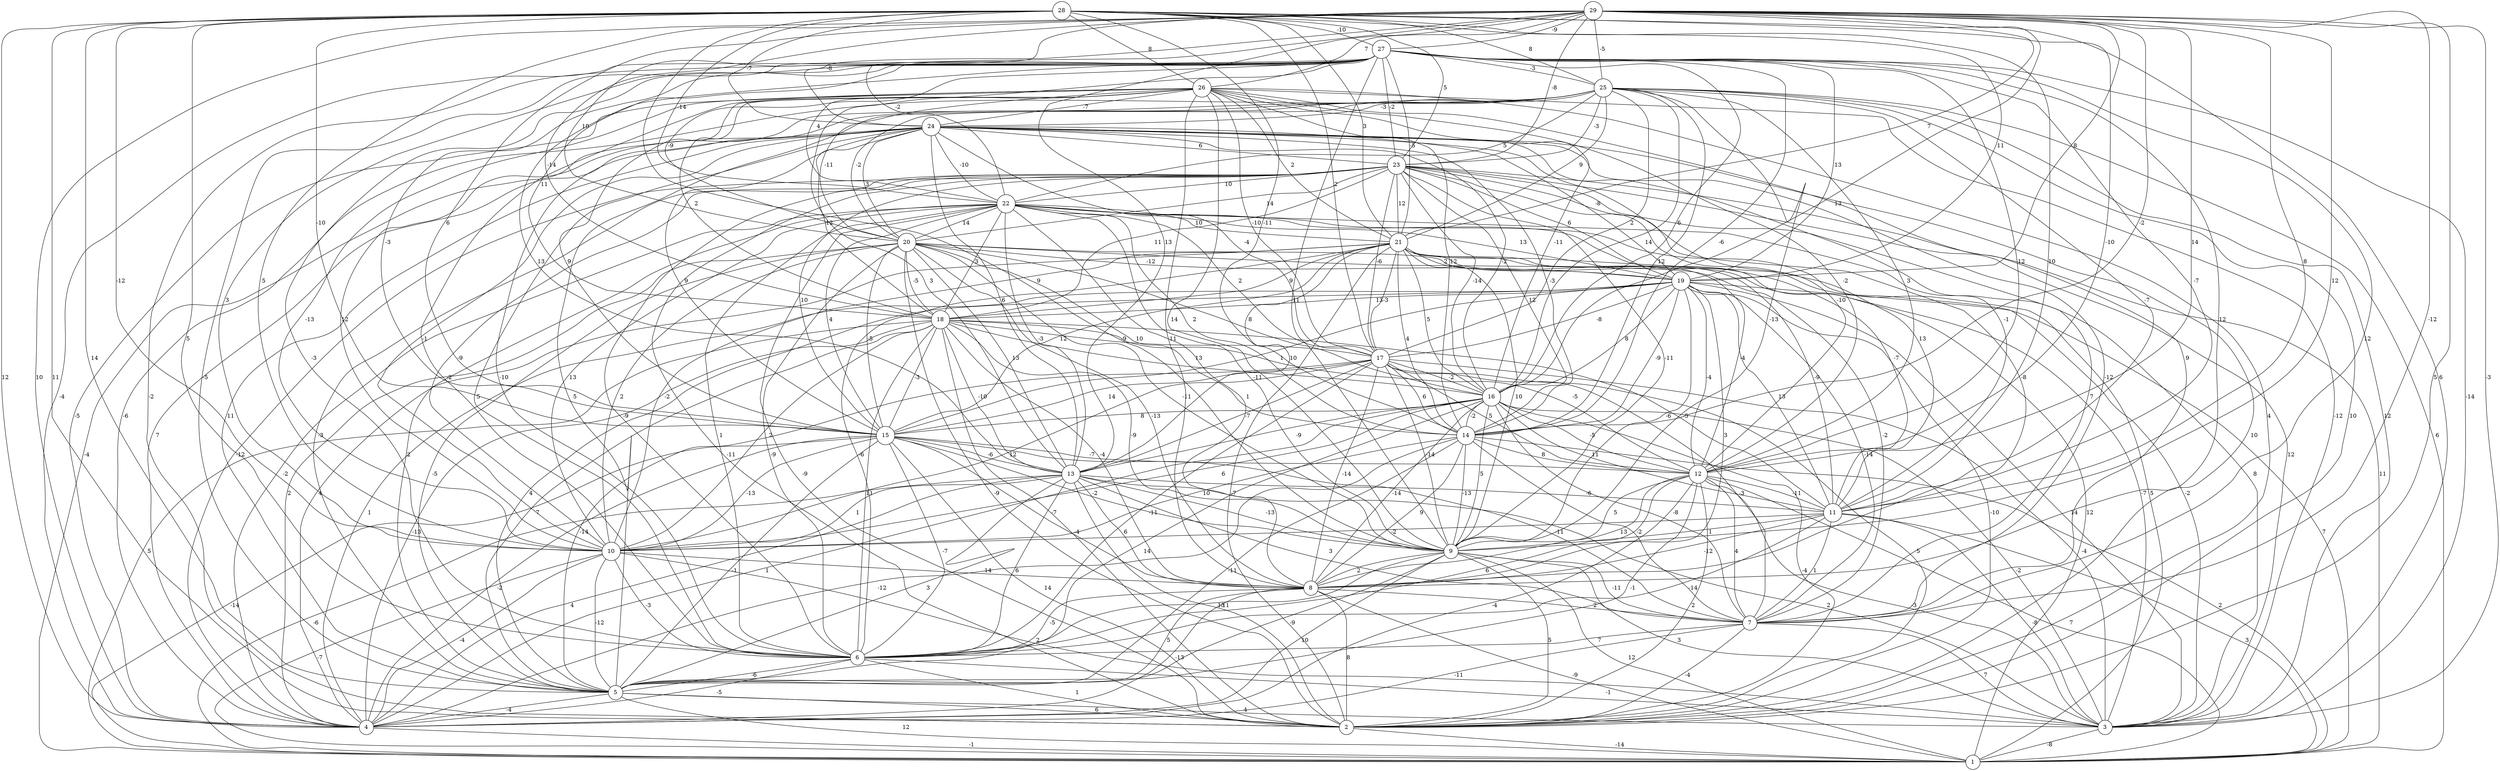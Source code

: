 graph { 
	 fontname="Helvetica,Arial,sans-serif" 
	 node [shape = circle]; 
	 29 -- 2 [label = "5"];
	 29 -- 3 [label = "-3"];
	 29 -- 4 [label = "10"];
	 29 -- 7 [label = "-12"];
	 29 -- 9 [label = "12"];
	 29 -- 10 [label = "5"];
	 29 -- 11 [label = "8"];
	 29 -- 12 [label = "14"];
	 29 -- 13 [label = "13"];
	 29 -- 14 [label = "-2"];
	 29 -- 15 [label = "6"];
	 29 -- 16 [label = "13"];
	 29 -- 18 [label = "-14"];
	 29 -- 19 [label = "8"];
	 29 -- 20 [label = "10"];
	 29 -- 21 [label = "7"];
	 29 -- 22 [label = "-2"];
	 29 -- 23 [label = "-8"];
	 29 -- 24 [label = "-8"];
	 29 -- 25 [label = "-5"];
	 29 -- 26 [label = "7"];
	 29 -- 27 [label = "-9"];
	 28 -- 2 [label = "11"];
	 28 -- 3 [label = "6"];
	 28 -- 4 [label = "12"];
	 28 -- 5 [label = "14"];
	 28 -- 6 [label = "5"];
	 28 -- 9 [label = "9"];
	 28 -- 10 [label = "-12"];
	 28 -- 11 [label = "10"];
	 28 -- 12 [label = "-10"];
	 28 -- 14 [label = "-11"];
	 28 -- 15 [label = "-10"];
	 28 -- 17 [label = "2"];
	 28 -- 19 [label = "11"];
	 28 -- 21 [label = "3"];
	 28 -- 22 [label = "-14"];
	 28 -- 23 [label = "5"];
	 28 -- 24 [label = "-7"];
	 28 -- 25 [label = "8"];
	 28 -- 26 [label = "8"];
	 28 -- 27 [label = "-10"];
	 27 -- 2 [label = "-2"];
	 27 -- 3 [label = "-14"];
	 27 -- 4 [label = "-4"];
	 27 -- 5 [label = "-5"];
	 27 -- 6 [label = "-3"];
	 27 -- 7 [label = "12"];
	 27 -- 8 [label = "12"];
	 27 -- 9 [label = "11"];
	 27 -- 10 [label = "3"];
	 27 -- 11 [label = "-7"];
	 27 -- 12 [label = "12"];
	 27 -- 13 [label = "13"];
	 27 -- 14 [label = "-6"];
	 27 -- 15 [label = "-3"];
	 27 -- 16 [label = "6"];
	 27 -- 18 [label = "11"];
	 27 -- 19 [label = "13"];
	 27 -- 20 [label = "-9"];
	 27 -- 21 [label = "-5"];
	 27 -- 22 [label = "4"];
	 27 -- 23 [label = "-2"];
	 27 -- 25 [label = "-3"];
	 26 -- 2 [label = "4"];
	 26 -- 3 [label = "-12"];
	 26 -- 4 [label = "-5"];
	 26 -- 6 [label = "-2"];
	 26 -- 7 [label = "9"];
	 26 -- 8 [label = "11"];
	 26 -- 9 [label = "14"];
	 26 -- 10 [label = "-13"];
	 26 -- 12 [label = "-2"];
	 26 -- 13 [label = "3"];
	 26 -- 14 [label = "12"];
	 26 -- 15 [label = "9"];
	 26 -- 16 [label = "-11"];
	 26 -- 17 [label = "-10"];
	 26 -- 18 [label = "2"];
	 26 -- 20 [label = "-11"];
	 26 -- 21 [label = "2"];
	 26 -- 24 [label = "-7"];
	 25 -- 1 [label = "6"];
	 25 -- 2 [label = "10"];
	 25 -- 3 [label = "12"];
	 25 -- 4 [label = "-6"];
	 25 -- 5 [label = "5"];
	 25 -- 6 [label = "-10"];
	 25 -- 9 [label = "-13"];
	 25 -- 10 [label = "12"];
	 25 -- 11 [label = "-7"];
	 25 -- 12 [label = "3"];
	 25 -- 14 [label = "12"];
	 25 -- 16 [label = "14"];
	 25 -- 17 [label = "2"];
	 25 -- 20 [label = "-2"];
	 25 -- 21 [label = "9"];
	 25 -- 22 [label = "5"];
	 25 -- 23 [label = "-3"];
	 25 -- 24 [label = "-3"];
	 24 -- 1 [label = "-4"];
	 24 -- 2 [label = "10"];
	 24 -- 4 [label = "7"];
	 24 -- 5 [label = "11"];
	 24 -- 6 [label = "5"];
	 24 -- 7 [label = "-12"];
	 24 -- 10 [label = "-1"];
	 24 -- 11 [label = "-1"];
	 24 -- 12 [label = "-10"];
	 24 -- 13 [label = "6"];
	 24 -- 14 [label = "-3"];
	 24 -- 15 [label = "9"];
	 24 -- 16 [label = "-2"];
	 24 -- 17 [label = "-4"];
	 24 -- 18 [label = "12"];
	 24 -- 19 [label = "-8"];
	 24 -- 20 [label = "3"];
	 24 -- 22 [label = "-10"];
	 24 -- 23 [label = "6"];
	 23 -- 1 [label = "11"];
	 23 -- 2 [label = "-11"];
	 23 -- 3 [label = "12"];
	 23 -- 4 [label = "-12"];
	 23 -- 5 [label = "-3"];
	 23 -- 6 [label = "-9"];
	 23 -- 7 [label = "7"];
	 23 -- 8 [label = "-8"];
	 23 -- 9 [label = "-11"];
	 23 -- 10 [label = "-9"];
	 23 -- 11 [label = "13"];
	 23 -- 14 [label = "12"];
	 23 -- 15 [label = "10"];
	 23 -- 16 [label = "-14"];
	 23 -- 17 [label = "-6"];
	 23 -- 18 [label = "11"];
	 23 -- 19 [label = "6"];
	 23 -- 20 [label = "14"];
	 23 -- 21 [label = "12"];
	 23 -- 22 [label = "10"];
	 22 -- 1 [label = "5"];
	 22 -- 2 [label = "-9"];
	 22 -- 3 [label = "8"];
	 22 -- 4 [label = "-2"];
	 22 -- 5 [label = "2"];
	 22 -- 6 [label = "1"];
	 22 -- 8 [label = "1"];
	 22 -- 9 [label = "-11"];
	 22 -- 10 [label = "13"];
	 22 -- 11 [label = "-7"];
	 22 -- 13 [label = "-3"];
	 22 -- 14 [label = "2"];
	 22 -- 15 [label = "4"];
	 22 -- 17 [label = "2"];
	 22 -- 18 [label = "3"];
	 22 -- 19 [label = "13"];
	 22 -- 20 [label = "14"];
	 22 -- 21 [label = "10"];
	 21 -- 1 [label = "12"];
	 21 -- 2 [label = "-7"];
	 21 -- 3 [label = "-2"];
	 21 -- 4 [label = "4"];
	 21 -- 6 [label = "-6"];
	 21 -- 9 [label = "10"];
	 21 -- 10 [label = "-2"];
	 21 -- 11 [label = "-9"];
	 21 -- 12 [label = "-4"];
	 21 -- 13 [label = "10"];
	 21 -- 14 [label = "4"];
	 21 -- 15 [label = "12"];
	 21 -- 16 [label = "5"];
	 21 -- 17 [label = "-3"];
	 21 -- 18 [label = "9"];
	 21 -- 19 [label = "2"];
	 20 -- 2 [label = "-9"];
	 20 -- 3 [label = "-7"];
	 20 -- 4 [label = "2"];
	 20 -- 5 [label = "-5"];
	 20 -- 6 [label = "-9"];
	 20 -- 7 [label = "-2"];
	 20 -- 8 [label = "-13"];
	 20 -- 9 [label = "-11"];
	 20 -- 10 [label = "2"];
	 20 -- 13 [label = "13"];
	 20 -- 14 [label = "10"];
	 20 -- 15 [label = "-5"];
	 20 -- 16 [label = "8"];
	 20 -- 18 [label = "-5"];
	 20 -- 19 [label = "-12"];
	 19 -- 1 [label = "7"];
	 19 -- 2 [label = "-10"];
	 19 -- 3 [label = "14"];
	 19 -- 4 [label = "1"];
	 19 -- 5 [label = "4"];
	 19 -- 7 [label = "-14"];
	 19 -- 8 [label = "3"];
	 19 -- 9 [label = "-6"];
	 19 -- 11 [label = "13"];
	 19 -- 12 [label = "-4"];
	 19 -- 14 [label = "-9"];
	 19 -- 15 [label = "1"];
	 19 -- 16 [label = "8"];
	 19 -- 17 [label = "-8"];
	 19 -- 18 [label = "13"];
	 18 -- 1 [label = "5"];
	 18 -- 2 [label = "-4"];
	 18 -- 4 [label = "-13"];
	 18 -- 5 [label = "7"];
	 18 -- 6 [label = "11"];
	 18 -- 8 [label = "-4"];
	 18 -- 9 [label = "-9"];
	 18 -- 10 [label = "2"];
	 18 -- 11 [label = "-5"];
	 18 -- 12 [label = "-5"];
	 18 -- 13 [label = "-10"];
	 18 -- 15 [label = "-3"];
	 18 -- 16 [label = "13"];
	 18 -- 17 [label = "-9"];
	 17 -- 2 [label = "5"];
	 17 -- 3 [label = "-4"];
	 17 -- 5 [label = "-14"];
	 17 -- 6 [label = "-11"];
	 17 -- 7 [label = "-3"];
	 17 -- 8 [label = "-14"];
	 17 -- 9 [label = "-14"];
	 17 -- 10 [label = "12"];
	 17 -- 12 [label = "5"];
	 17 -- 13 [label = "-7"];
	 17 -- 14 [label = "6"];
	 17 -- 15 [label = "14"];
	 17 -- 16 [label = "-2"];
	 16 -- 2 [label = "-4"];
	 16 -- 3 [label = "-2"];
	 16 -- 4 [label = "1"];
	 16 -- 5 [label = "14"];
	 16 -- 7 [label = "-8"];
	 16 -- 8 [label = "-14"];
	 16 -- 9 [label = "5"];
	 16 -- 10 [label = "6"];
	 16 -- 11 [label = "11"];
	 16 -- 12 [label = "-5"];
	 16 -- 13 [label = "-9"];
	 16 -- 14 [label = "-2"];
	 16 -- 15 [label = "8"];
	 15 -- 1 [label = "-14"];
	 15 -- 2 [label = "14"];
	 15 -- 4 [label = "-2"];
	 15 -- 5 [label = "-1"];
	 15 -- 6 [label = "-7"];
	 15 -- 7 [label = "-11"];
	 15 -- 8 [label = "-7"];
	 15 -- 9 [label = "-2"];
	 15 -- 10 [label = "-13"];
	 15 -- 12 [label = "-7"];
	 15 -- 13 [label = "-6"];
	 14 -- 1 [label = "2"];
	 14 -- 4 [label = "-12"];
	 14 -- 5 [label = "-11"];
	 14 -- 7 [label = "-2"];
	 14 -- 8 [label = "9"];
	 14 -- 9 [label = "-13"];
	 14 -- 10 [label = "10"];
	 14 -- 12 [label = "8"];
	 13 -- 1 [label = "-6"];
	 13 -- 2 [label = "-11"];
	 13 -- 3 [label = "2"];
	 13 -- 4 [label = "4"];
	 13 -- 5 [label = "3"];
	 13 -- 6 [label = "6"];
	 13 -- 7 [label = "3"];
	 13 -- 8 [label = "6"];
	 13 -- 9 [label = "-13"];
	 13 -- 10 [label = "1"];
	 13 -- 11 [label = "-6"];
	 12 -- 1 [label = "7"];
	 12 -- 2 [label = "2"];
	 12 -- 3 [label = "-3"];
	 12 -- 4 [label = "-4"];
	 12 -- 5 [label = "-1"];
	 12 -- 6 [label = "6"];
	 12 -- 7 [label = "4"];
	 12 -- 8 [label = "13"];
	 12 -- 9 [label = "5"];
	 12 -- 11 [label = "-11"];
	 11 -- 1 [label = "3"];
	 11 -- 3 [label = "-8"];
	 11 -- 6 [label = "-14"];
	 11 -- 7 [label = "1"];
	 11 -- 8 [label = "-12"];
	 11 -- 9 [label = "1"];
	 11 -- 10 [label = "-2"];
	 10 -- 1 [label = "-7"];
	 10 -- 3 [label = "2"];
	 10 -- 4 [label = "-4"];
	 10 -- 5 [label = "-12"];
	 10 -- 6 [label = "-3"];
	 10 -- 8 [label = "14"];
	 9 -- 1 [label = "12"];
	 9 -- 2 [label = "5"];
	 9 -- 3 [label = "3"];
	 9 -- 4 [label = "10"];
	 9 -- 5 [label = "-9"];
	 9 -- 6 [label = "13"];
	 9 -- 7 [label = "-11"];
	 9 -- 8 [label = "2"];
	 8 -- 1 [label = "-9"];
	 8 -- 2 [label = "8"];
	 8 -- 4 [label = "-13"];
	 8 -- 5 [label = "5"];
	 8 -- 6 [label = "-5"];
	 8 -- 7 [label = "2"];
	 7 -- 2 [label = "-4"];
	 7 -- 3 [label = "7"];
	 7 -- 4 [label = "-11"];
	 7 -- 6 [label = "7"];
	 6 -- 2 [label = "1"];
	 6 -- 3 [label = "-1"];
	 6 -- 4 [label = "-5"];
	 6 -- 5 [label = "-6"];
	 5 -- 1 [label = "12"];
	 5 -- 2 [label = "6"];
	 5 -- 3 [label = "4"];
	 5 -- 4 [label = "-4"];
	 4 -- 1 [label = "-1"];
	 3 -- 1 [label = "-8"];
	 2 -- 1 [label = "-14"];
	 1;
	 2;
	 3;
	 4;
	 5;
	 6;
	 7;
	 8;
	 9;
	 10;
	 11;
	 12;
	 13;
	 14;
	 15;
	 16;
	 17;
	 18;
	 19;
	 20;
	 21;
	 22;
	 23;
	 24;
	 25;
	 26;
	 27;
	 28;
	 29;
}
